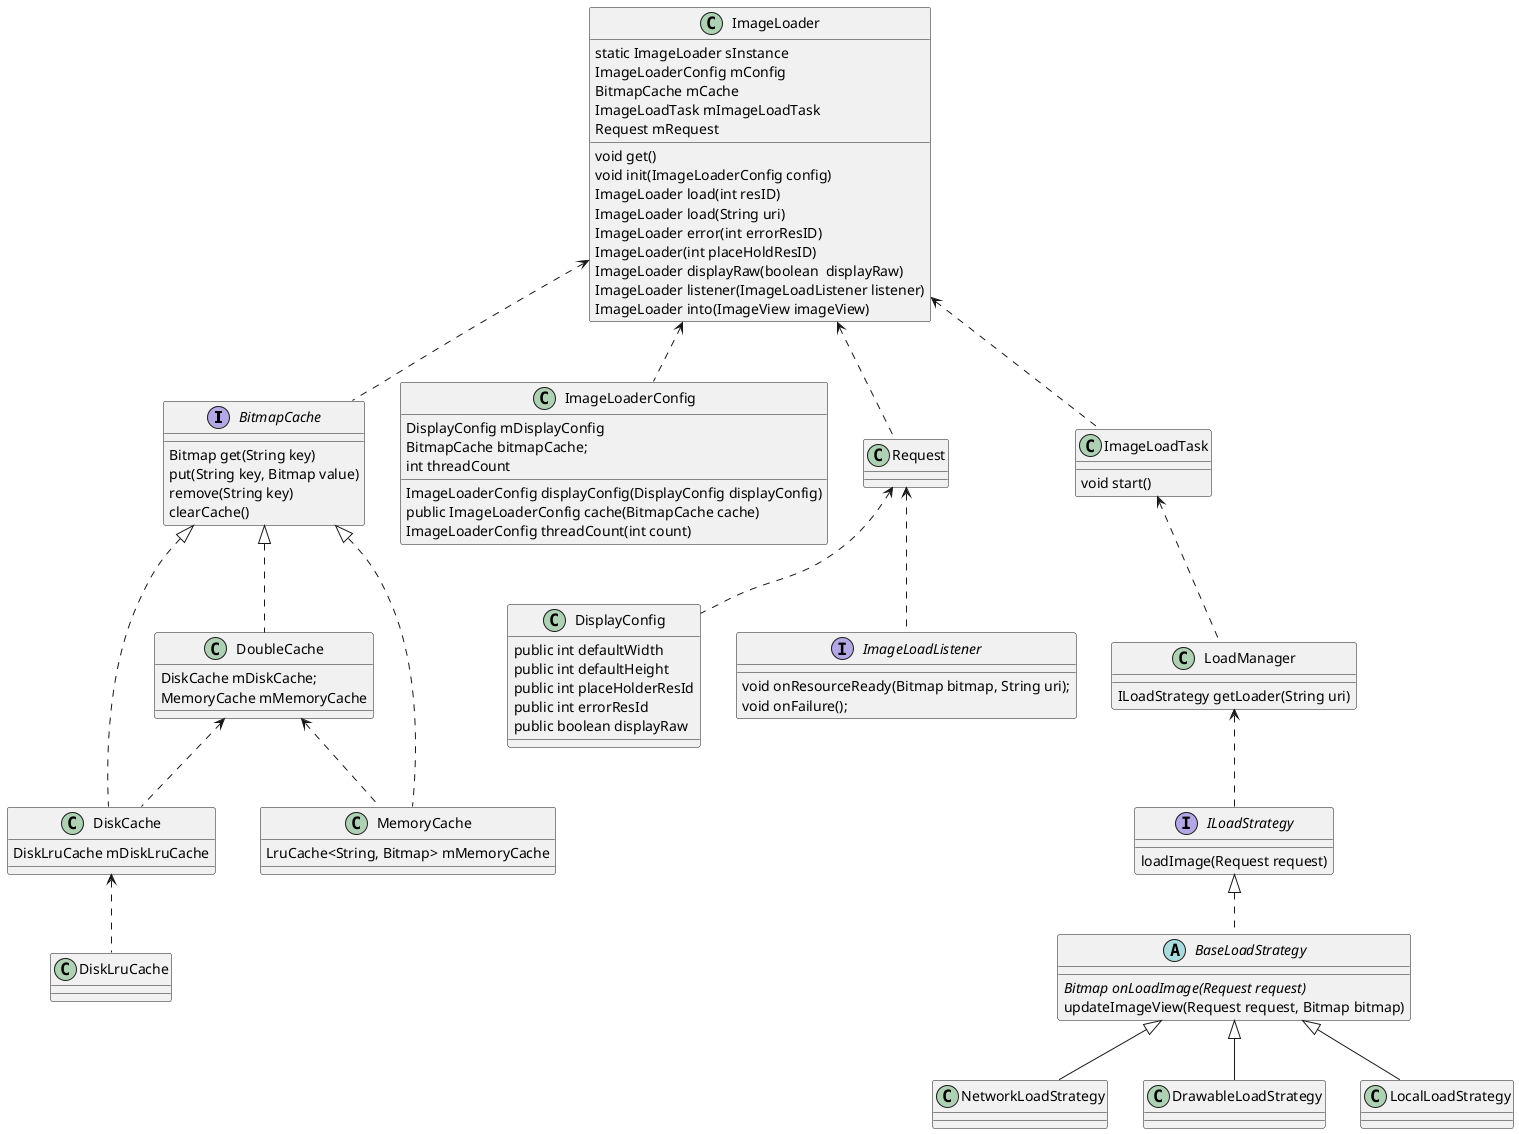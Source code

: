 @startuml

interface BitmapCache
class DiskCache
class DiskLruCache
class DoubleCache
class MemoryCache

class ImageLoaderConfig
class DisplayConfig

interface ImageLoadListener

interface ILoadStrategy
abstract BaseLoadStrategy
class NetworkLoadStrategy
class DrawableLoadStrategy
class LocalLoadStrategy
class LoadManager

class Request
class ImageLoadTask

class ImageLoader

BitmapCache <|.. DiskCache
BitmapCache <|.. DoubleCache
BitmapCache <|.. MemoryCache

ILoadStrategy <|.. BaseLoadStrategy
BaseLoadStrategy <|-- NetworkLoadStrategy
BaseLoadStrategy <|-- DrawableLoadStrategy
BaseLoadStrategy <|-- LocalLoadStrategy

interface BitmapCache {
Bitmap get(String key)
put(String key, Bitmap value)
remove(String key)
clearCache()
}

interface ILoadStrategy {
loadImage(Request request)
}

abstract class BaseLoadStrategy {
{abstract} Bitmap onLoadImage(Request request)
updateImageView(Request request, Bitmap bitmap)
}

class DiskCache {
DiskLruCache mDiskLruCache
}

class MemoryCache {
LruCache<String, Bitmap> mMemoryCache
}

DiskCache <.. DiskLruCache
DoubleCache <.. MemoryCache
DoubleCache <.. DiskCache


class ImageLoader {
static ImageLoader sInstance
ImageLoaderConfig mConfig
BitmapCache mCache
ImageLoadTask mImageLoadTask
Request mRequest

void get()
void init(ImageLoaderConfig config)
ImageLoader load(int resID)
ImageLoader load(String uri)
ImageLoader error(int errorResID)
ImageLoader(int placeHoldResID)
ImageLoader displayRaw(boolean  displayRaw)
ImageLoader listener(ImageLoadListener listener)
ImageLoader into(ImageView imageView)
}

class ImageLoadTask {
void start()
}

class DoubleCache {
DiskCache mDiskCache;
MemoryCache mMemoryCache
}

ImageLoader <.. ImageLoadTask
ImageLoader <.. Request
ImageLoader <.. ImageLoaderConfig
ImageLoader <.. BitmapCache

Request <.. DisplayConfig
Request <.. ImageLoadListener

class LoadManager {
ILoadStrategy getLoader(String uri)
}

LoadManager <.. ILoadStrategy
ImageLoadTask <.. LoadManager

class ImageLoaderConfig {
DisplayConfig mDisplayConfig
BitmapCache bitmapCache;
int threadCount
ImageLoaderConfig displayConfig(DisplayConfig displayConfig)
public ImageLoaderConfig cache(BitmapCache cache)
ImageLoaderConfig threadCount(int count)
}

interface ImageLoadListener {
void onResourceReady(Bitmap bitmap, String uri);
void onFailure();
}

class DisplayConfig{
public int defaultWidth
public int defaultHeight
public int placeHolderResId
public int errorResId
public boolean displayRaw
}
@enduml